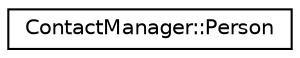 digraph "Grafische Darstellung der Klassenhierarchie"
{
  edge [fontname="Helvetica",fontsize="10",labelfontname="Helvetica",labelfontsize="10"];
  node [fontname="Helvetica",fontsize="10",shape=record];
  rankdir="LR";
  Node0 [label="ContactManager::Person",height=0.2,width=0.4,color="black", fillcolor="white", style="filled",URL="$classContactManager_1_1Person.html"];
}
